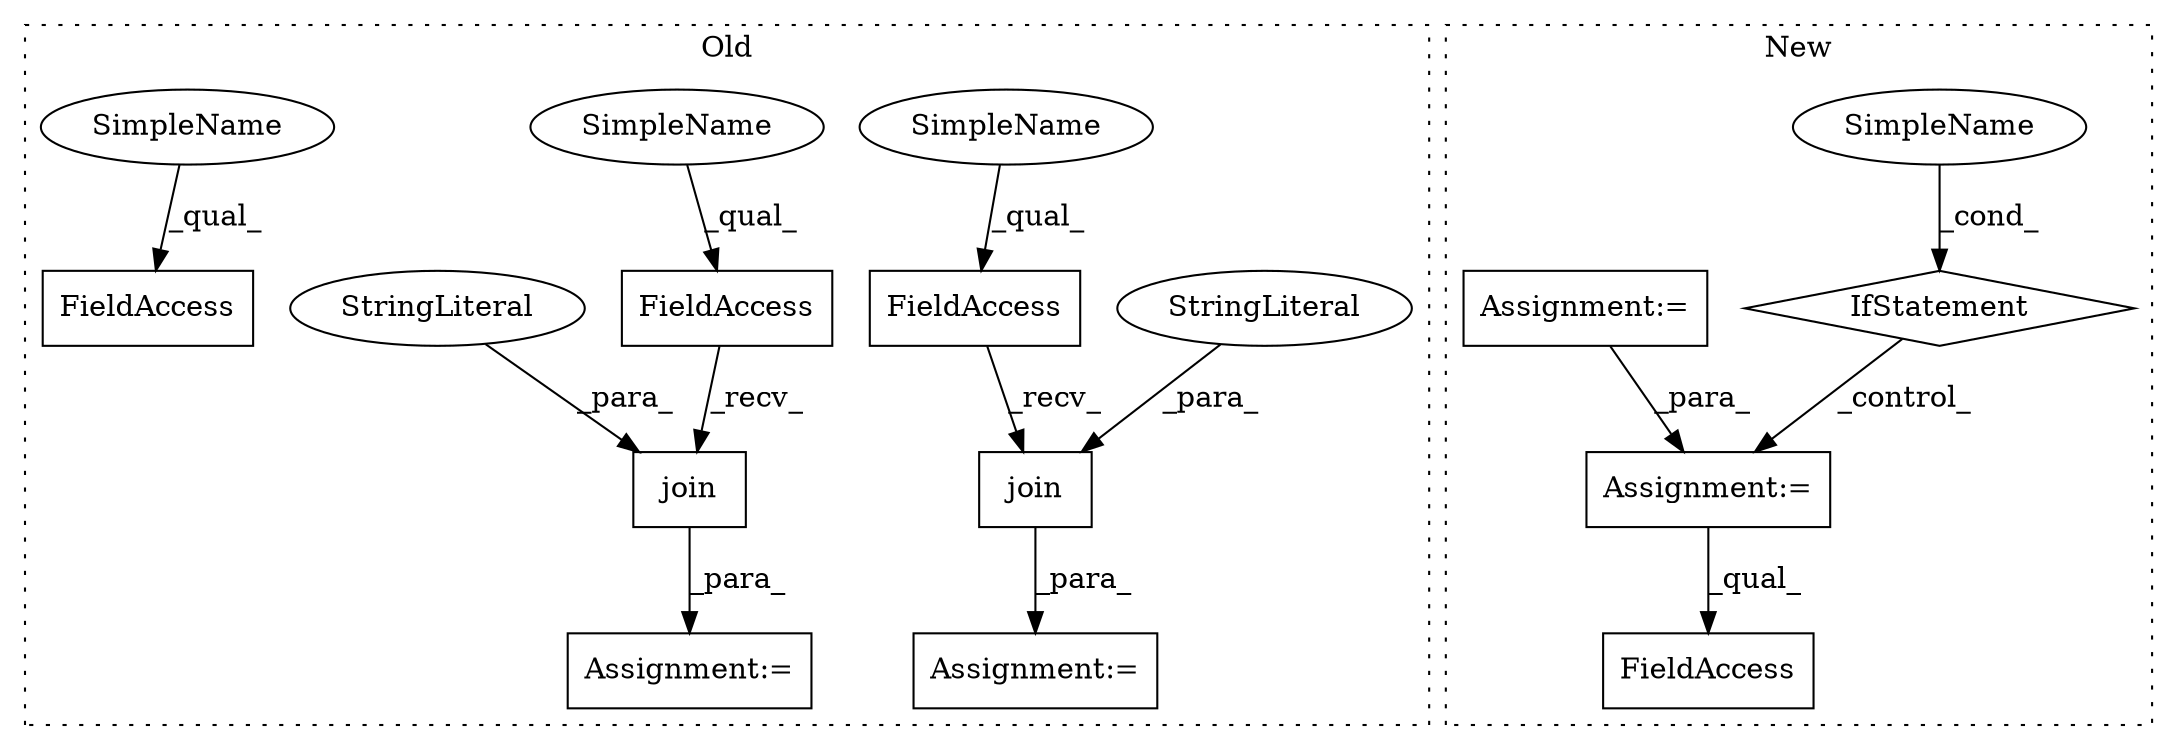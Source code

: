 digraph G {
subgraph cluster0 {
1 [label="join" a="32" s="3195,3292" l="5,1" shape="box"];
3 [label="Assignment:=" a="7" s="3186" l="1" shape="box"];
4 [label="FieldAccess" a="22" s="3187" l="7" shape="box"];
5 [label="StringLiteral" a="45" s="3244" l="4" shape="ellipse"];
8 [label="FieldAccess" a="22" s="3536" l="7" shape="box"];
9 [label="FieldAccess" a="22" s="3549" l="7" shape="box"];
10 [label="join" a="32" s="3544,3629" l="5,1" shape="box"];
11 [label="StringLiteral" a="45" s="3598" l="31" shape="ellipse"];
12 [label="Assignment:=" a="7" s="3652" l="1" shape="box"];
15 [label="SimpleName" a="42" s="3187" l="2" shape="ellipse"];
16 [label="SimpleName" a="42" s="3536" l="2" shape="ellipse"];
17 [label="SimpleName" a="42" s="3549" l="2" shape="ellipse"];
label = "Old";
style="dotted";
}
subgraph cluster1 {
2 [label="IfStatement" a="25" s="3816,3844" l="4,2" shape="diamond"];
6 [label="Assignment:=" a="7" s="3863" l="1" shape="box"];
7 [label="SimpleName" a="42" s="" l="" shape="ellipse"];
13 [label="Assignment:=" a="7" s="1577" l="11" shape="box"];
14 [label="FieldAccess" a="22" s="4007" l="14" shape="box"];
label = "New";
style="dotted";
}
1 -> 3 [label="_para_"];
2 -> 6 [label="_control_"];
4 -> 1 [label="_recv_"];
5 -> 1 [label="_para_"];
6 -> 14 [label="_qual_"];
7 -> 2 [label="_cond_"];
8 -> 10 [label="_recv_"];
10 -> 12 [label="_para_"];
11 -> 10 [label="_para_"];
13 -> 6 [label="_para_"];
15 -> 4 [label="_qual_"];
16 -> 8 [label="_qual_"];
17 -> 9 [label="_qual_"];
}